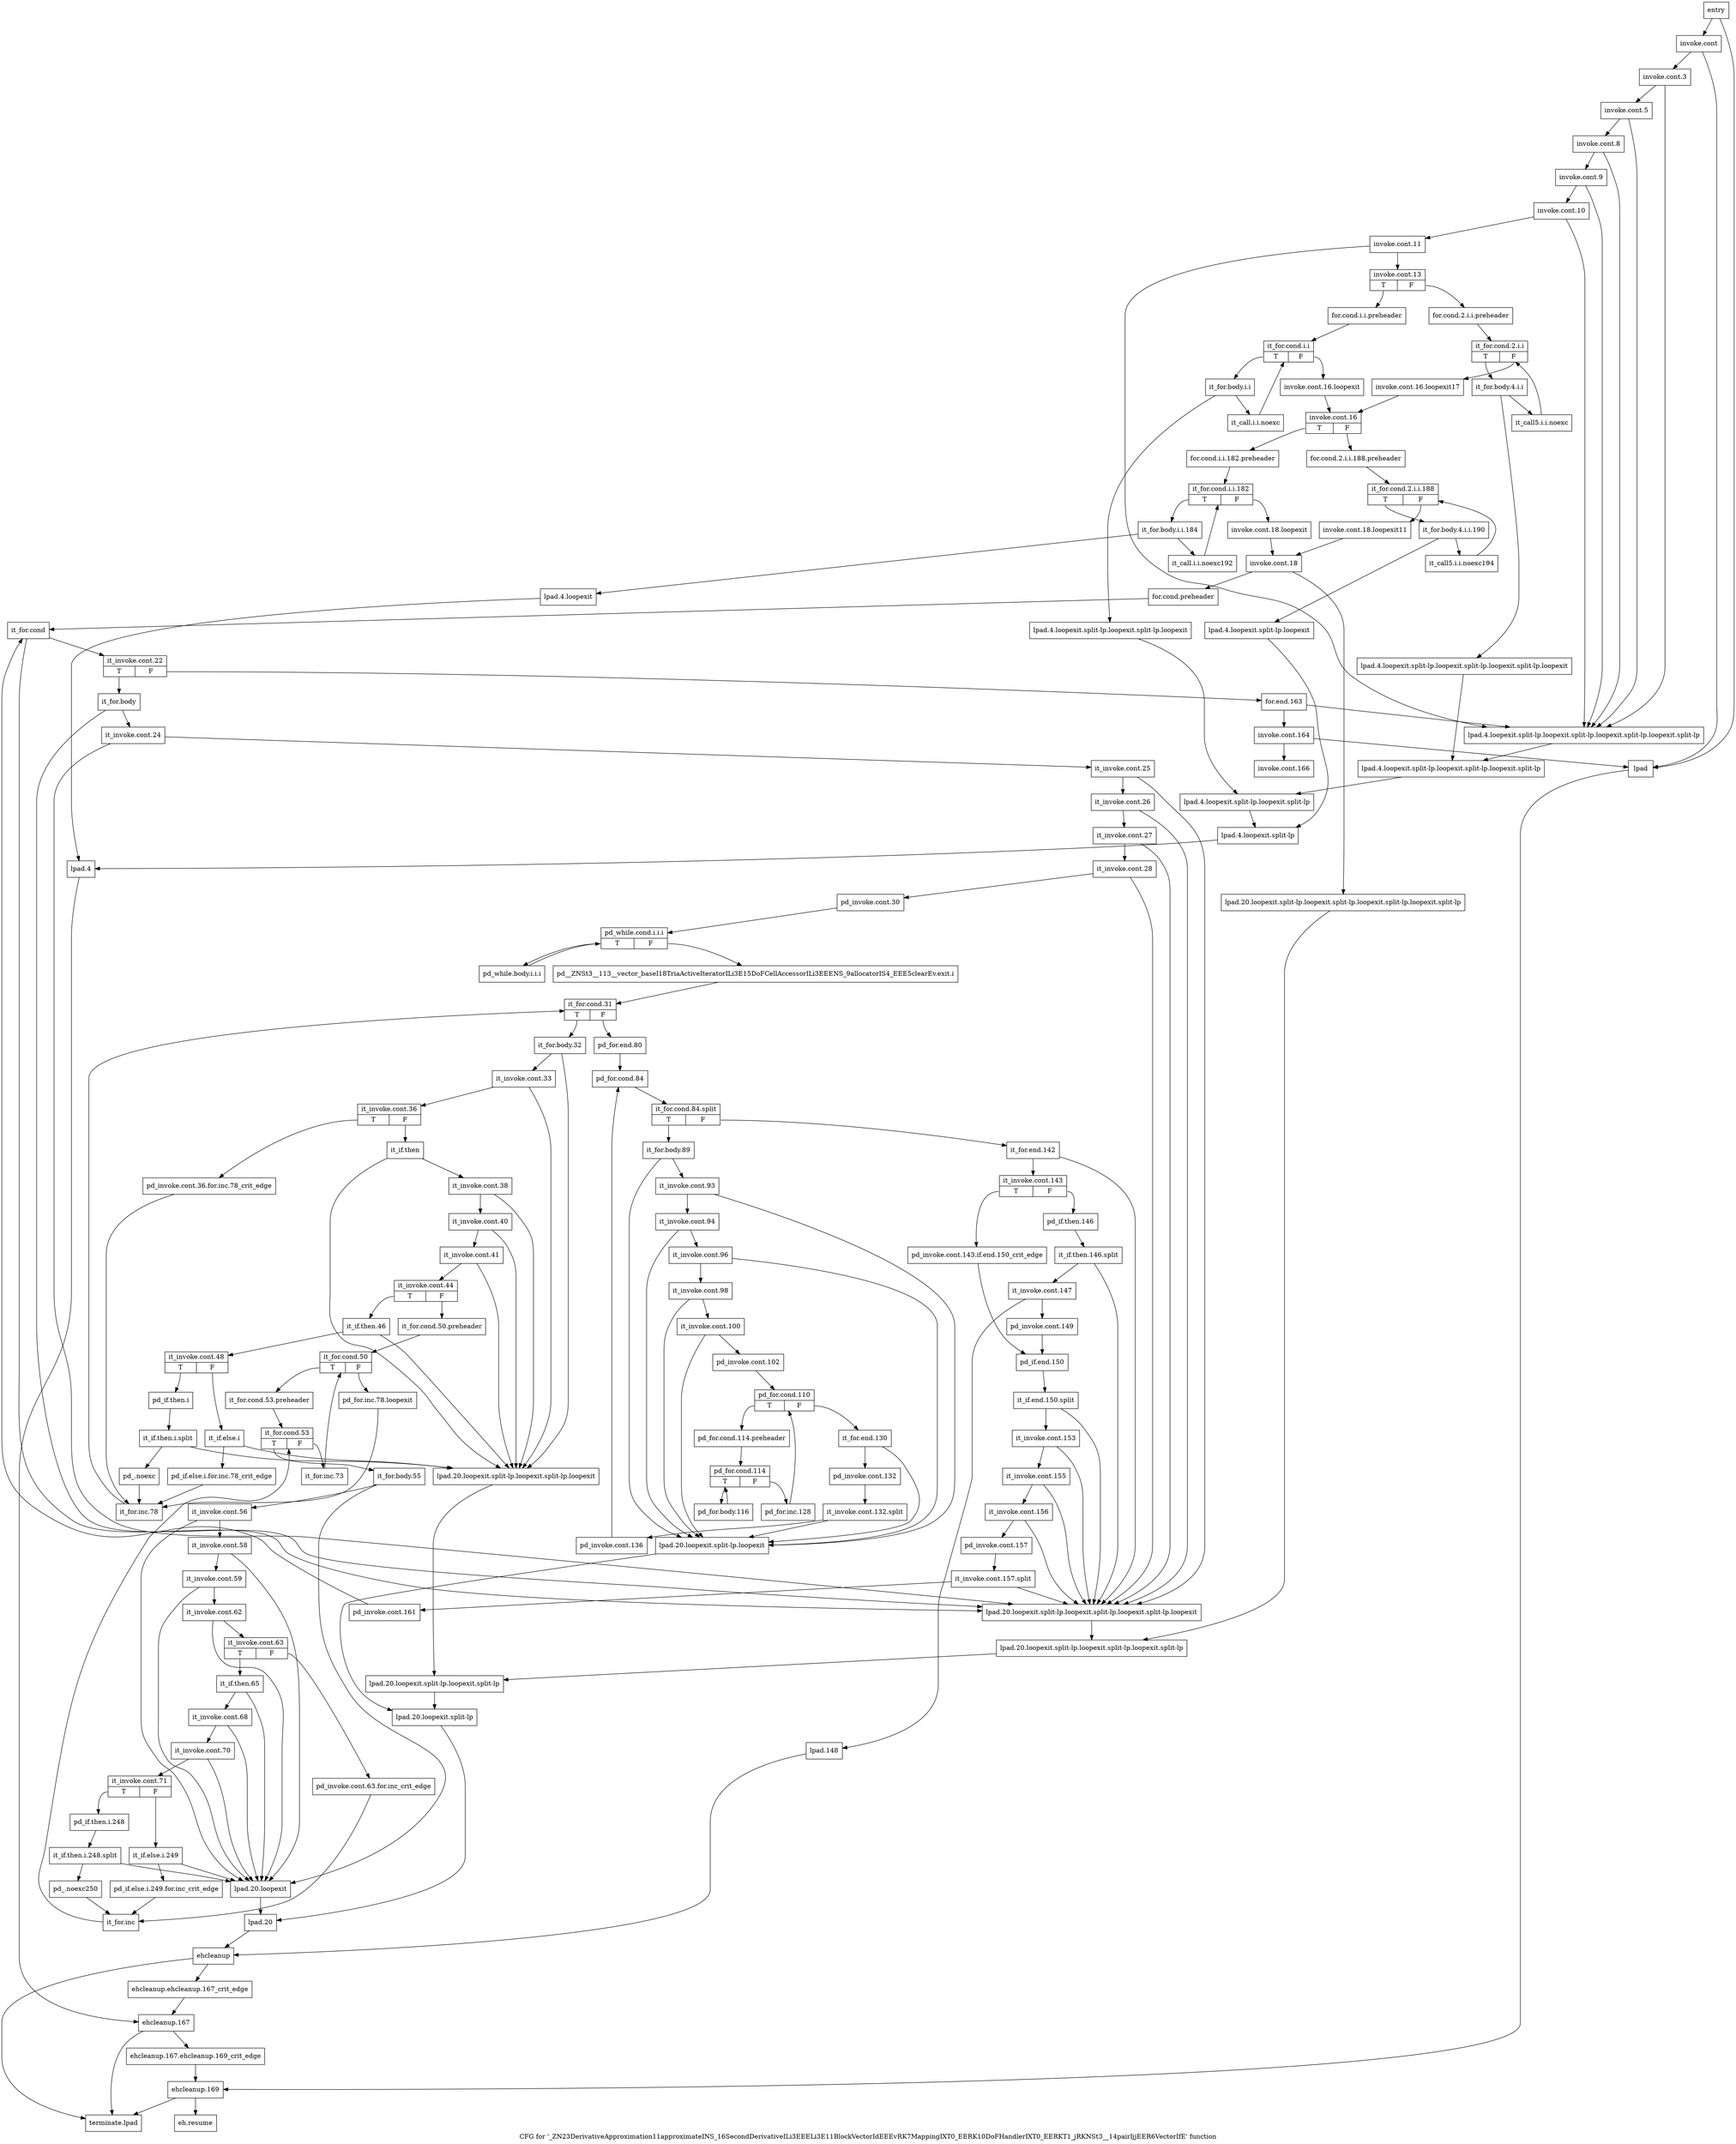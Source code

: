 digraph "CFG for '_ZN23DerivativeApproximation11approximateINS_16SecondDerivativeILi3EEELi3E11BlockVectorIdEEEvRK7MappingIXT0_EERK10DoFHandlerIXT0_EERKT1_jRKNSt3__14pairIjjEER6VectorIfE' function" {
	label="CFG for '_ZN23DerivativeApproximation11approximateINS_16SecondDerivativeILi3EEELi3E11BlockVectorIdEEEvRK7MappingIXT0_EERK10DoFHandlerIXT0_EERKT1_jRKNSt3__14pairIjjEER6VectorIfE' function";

	Node0x3db2040 [shape=record,label="{entry}"];
	Node0x3db2040 -> Node0x3db2090;
	Node0x3db2040 -> Node0x3db3350;
	Node0x3db2090 [shape=record,label="{invoke.cont}"];
	Node0x3db2090 -> Node0x3db20e0;
	Node0x3db2090 -> Node0x3db3350;
	Node0x3db20e0 [shape=record,label="{invoke.cont.3}"];
	Node0x3db20e0 -> Node0x3db2130;
	Node0x3db20e0 -> Node0x3db34e0;
	Node0x3db2130 [shape=record,label="{invoke.cont.5}"];
	Node0x3db2130 -> Node0x3db2180;
	Node0x3db2130 -> Node0x3db34e0;
	Node0x3db2180 [shape=record,label="{invoke.cont.8}"];
	Node0x3db2180 -> Node0x3db21d0;
	Node0x3db2180 -> Node0x3db34e0;
	Node0x3db21d0 [shape=record,label="{invoke.cont.9}"];
	Node0x3db21d0 -> Node0x3db2220;
	Node0x3db21d0 -> Node0x3db34e0;
	Node0x3db2220 [shape=record,label="{invoke.cont.10}"];
	Node0x3db2220 -> Node0x3db2270;
	Node0x3db2220 -> Node0x3db34e0;
	Node0x3db2270 [shape=record,label="{invoke.cont.11}"];
	Node0x3db2270 -> Node0x3db22c0;
	Node0x3db2270 -> Node0x3db34e0;
	Node0x3db22c0 [shape=record,label="{invoke.cont.13|{<s0>T|<s1>F}}"];
	Node0x3db22c0:s0 -> Node0x3db2360;
	Node0x3db22c0:s1 -> Node0x3db2310;
	Node0x3db2310 [shape=record,label="{for.cond.2.i.i.preheader}"];
	Node0x3db2310 -> Node0x3db24a0;
	Node0x3db2360 [shape=record,label="{for.cond.i.i.preheader}"];
	Node0x3db2360 -> Node0x3db23b0;
	Node0x3db23b0 [shape=record,label="{it_for.cond.i.i|{<s0>T|<s1>F}}"];
	Node0x3db23b0:s0 -> Node0x3db2400;
	Node0x3db23b0:s1 -> Node0x3db2590;
	Node0x3db2400 [shape=record,label="{it_for.body.i.i}"];
	Node0x3db2400 -> Node0x3db2450;
	Node0x3db2400 -> Node0x3db3440;
	Node0x3db2450 [shape=record,label="{it_call.i.i.noexc}"];
	Node0x3db2450 -> Node0x3db23b0;
	Node0x3db24a0 [shape=record,label="{it_for.cond.2.i.i|{<s0>T|<s1>F}}"];
	Node0x3db24a0:s0 -> Node0x3db24f0;
	Node0x3db24a0:s1 -> Node0x3db25e0;
	Node0x3db24f0 [shape=record,label="{it_for.body.4.i.i}"];
	Node0x3db24f0 -> Node0x3db2540;
	Node0x3db24f0 -> Node0x3db3490;
	Node0x3db2540 [shape=record,label="{it_call5.i.i.noexc}"];
	Node0x3db2540 -> Node0x3db24a0;
	Node0x3db2590 [shape=record,label="{invoke.cont.16.loopexit}"];
	Node0x3db2590 -> Node0x3db2630;
	Node0x3db25e0 [shape=record,label="{invoke.cont.16.loopexit17}"];
	Node0x3db25e0 -> Node0x3db2630;
	Node0x3db2630 [shape=record,label="{invoke.cont.16|{<s0>T|<s1>F}}"];
	Node0x3db2630:s0 -> Node0x3db26d0;
	Node0x3db2630:s1 -> Node0x3db2680;
	Node0x3db2680 [shape=record,label="{for.cond.2.i.i.188.preheader}"];
	Node0x3db2680 -> Node0x3db2810;
	Node0x3db26d0 [shape=record,label="{for.cond.i.i.182.preheader}"];
	Node0x3db26d0 -> Node0x3db2720;
	Node0x3db2720 [shape=record,label="{it_for.cond.i.i.182|{<s0>T|<s1>F}}"];
	Node0x3db2720:s0 -> Node0x3db2770;
	Node0x3db2720:s1 -> Node0x3db2900;
	Node0x3db2770 [shape=record,label="{it_for.body.i.i.184}"];
	Node0x3db2770 -> Node0x3db27c0;
	Node0x3db2770 -> Node0x3db33a0;
	Node0x3db27c0 [shape=record,label="{it_call.i.i.noexc192}"];
	Node0x3db27c0 -> Node0x3db2720;
	Node0x3db2810 [shape=record,label="{it_for.cond.2.i.i.188|{<s0>T|<s1>F}}"];
	Node0x3db2810:s0 -> Node0x3db2860;
	Node0x3db2810:s1 -> Node0x3db2950;
	Node0x3db2860 [shape=record,label="{it_for.body.4.i.i.190}"];
	Node0x3db2860 -> Node0x3db28b0;
	Node0x3db2860 -> Node0x3db33f0;
	Node0x3db28b0 [shape=record,label="{it_call5.i.i.noexc194}"];
	Node0x3db28b0 -> Node0x3db2810;
	Node0x3db2900 [shape=record,label="{invoke.cont.18.loopexit}"];
	Node0x3db2900 -> Node0x3db29a0;
	Node0x3db2950 [shape=record,label="{invoke.cont.18.loopexit11}"];
	Node0x3db2950 -> Node0x3db29a0;
	Node0x3db29a0 [shape=record,label="{invoke.cont.18}"];
	Node0x3db29a0 -> Node0x3db29f0;
	Node0x3db29a0 -> Node0x3db37b0;
	Node0x3db29f0 [shape=record,label="{for.cond.preheader}"];
	Node0x3db29f0 -> Node0x3db2a40;
	Node0x3db2a40 [shape=record,label="{it_for.cond}"];
	Node0x3db2a40 -> Node0x3db2a90;
	Node0x3db2a40 -> Node0x3db3760;
	Node0x3db2a90 [shape=record,label="{it_invoke.cont.22|{<s0>T|<s1>F}}"];
	Node0x3db2a90:s0 -> Node0x3db2ae0;
	Node0x3db2a90:s1 -> Node0x3db4980;
	Node0x3db2ae0 [shape=record,label="{it_for.body}"];
	Node0x3db2ae0 -> Node0x3db2b30;
	Node0x3db2ae0 -> Node0x3db3760;
	Node0x3db2b30 [shape=record,label="{it_invoke.cont.24}"];
	Node0x3db2b30 -> Node0x3db2b80;
	Node0x3db2b30 -> Node0x3db3760;
	Node0x3db2b80 [shape=record,label="{it_invoke.cont.25}"];
	Node0x3db2b80 -> Node0x3db2bd0;
	Node0x3db2b80 -> Node0x3db3760;
	Node0x3db2bd0 [shape=record,label="{it_invoke.cont.26}"];
	Node0x3db2bd0 -> Node0x3db2c20;
	Node0x3db2bd0 -> Node0x3db3760;
	Node0x3db2c20 [shape=record,label="{it_invoke.cont.27}"];
	Node0x3db2c20 -> Node0x3db2c70;
	Node0x3db2c20 -> Node0x3db3760;
	Node0x3db2c70 [shape=record,label="{it_invoke.cont.28}"];
	Node0x3db2c70 -> Node0x3db2cc0;
	Node0x3db2c70 -> Node0x3db3760;
	Node0x3db2cc0 [shape=record,label="{pd_invoke.cont.30}"];
	Node0x3db2cc0 -> Node0x3db2d10;
	Node0x3db2d10 [shape=record,label="{pd_while.cond.i.i.i|{<s0>T|<s1>F}}"];
	Node0x3db2d10:s0 -> Node0x3db2d60;
	Node0x3db2d10:s1 -> Node0x3db2db0;
	Node0x3db2d60 [shape=record,label="{pd_while.body.i.i.i}"];
	Node0x3db2d60 -> Node0x3db2d10;
	Node0x3db2db0 [shape=record,label="{pd__ZNSt3__113__vector_baseI18TriaActiveIteratorILi3E15DoFCellAccessorILi3EEENS_9allocatorIS4_EEE5clearEv.exit.i}"];
	Node0x3db2db0 -> Node0x3db2e00;
	Node0x3db2e00 [shape=record,label="{it_for.cond.31|{<s0>T|<s1>F}}"];
	Node0x3db2e00:s0 -> Node0x3db2e50;
	Node0x3db2e00:s1 -> Node0x3db4020;
	Node0x3db2e50 [shape=record,label="{it_for.body.32}"];
	Node0x3db2e50 -> Node0x3db2ea0;
	Node0x3db2e50 -> Node0x3db3710;
	Node0x3db2ea0 [shape=record,label="{it_invoke.cont.33}"];
	Node0x3db2ea0 -> Node0x3db2ef0;
	Node0x3db2ea0 -> Node0x3db3710;
	Node0x3db2ef0 [shape=record,label="{it_invoke.cont.36|{<s0>T|<s1>F}}"];
	Node0x3db2ef0:s0 -> Node0x3db2f40;
	Node0x3db2ef0:s1 -> Node0x3db2f90;
	Node0x3db2f40 [shape=record,label="{pd_invoke.cont.36.for.inc.78_crit_edge}"];
	Node0x3db2f40 -> Node0x3db3fd0;
	Node0x3db2f90 [shape=record,label="{it_if.then}"];
	Node0x3db2f90 -> Node0x3db2fe0;
	Node0x3db2f90 -> Node0x3db3710;
	Node0x3db2fe0 [shape=record,label="{it_invoke.cont.38}"];
	Node0x3db2fe0 -> Node0x3db3030;
	Node0x3db2fe0 -> Node0x3db3710;
	Node0x3db3030 [shape=record,label="{it_invoke.cont.40}"];
	Node0x3db3030 -> Node0x3db3080;
	Node0x3db3030 -> Node0x3db3710;
	Node0x3db3080 [shape=record,label="{it_invoke.cont.41}"];
	Node0x3db3080 -> Node0x3db30d0;
	Node0x3db3080 -> Node0x3db3710;
	Node0x3db30d0 [shape=record,label="{it_invoke.cont.44|{<s0>T|<s1>F}}"];
	Node0x3db30d0:s0 -> Node0x3db3170;
	Node0x3db30d0:s1 -> Node0x3db3120;
	Node0x3db3120 [shape=record,label="{it_for.cond.50.preheader}"];
	Node0x3db3120 -> Node0x3db3940;
	Node0x3db3170 [shape=record,label="{it_if.then.46}"];
	Node0x3db3170 -> Node0x3db31c0;
	Node0x3db3170 -> Node0x3db3710;
	Node0x3db31c0 [shape=record,label="{it_invoke.cont.48|{<s0>T|<s1>F}}"];
	Node0x3db31c0:s0 -> Node0x3db3210;
	Node0x3db31c0:s1 -> Node0x3db32b0;
	Node0x3db3210 [shape=record,label="{pd_if.then.i}"];
	Node0x3db3210 -> Node0x9e2dc00;
	Node0x9e2dc00 [shape=record,label="{it_if.then.i.split}"];
	Node0x9e2dc00 -> Node0x3db3260;
	Node0x9e2dc00 -> Node0x3db3710;
	Node0x3db3260 [shape=record,label="{pd_.noexc}"];
	Node0x3db3260 -> Node0x3db3fd0;
	Node0x3db32b0 [shape=record,label="{it_if.else.i}"];
	Node0x3db32b0 -> Node0x3db3300;
	Node0x3db32b0 -> Node0x3db3710;
	Node0x3db3300 [shape=record,label="{pd_if.else.i.for.inc.78_crit_edge}"];
	Node0x3db3300 -> Node0x3db3fd0;
	Node0x3db3350 [shape=record,label="{lpad}"];
	Node0x3db3350 -> Node0x3db4bb0;
	Node0x3db33a0 [shape=record,label="{lpad.4.loopexit}"];
	Node0x3db33a0 -> Node0x3db3620;
	Node0x3db33f0 [shape=record,label="{lpad.4.loopexit.split-lp.loopexit}"];
	Node0x3db33f0 -> Node0x3db35d0;
	Node0x3db3440 [shape=record,label="{lpad.4.loopexit.split-lp.loopexit.split-lp.loopexit}"];
	Node0x3db3440 -> Node0x3db3580;
	Node0x3db3490 [shape=record,label="{lpad.4.loopexit.split-lp.loopexit.split-lp.loopexit.split-lp.loopexit}"];
	Node0x3db3490 -> Node0x3db3530;
	Node0x3db34e0 [shape=record,label="{lpad.4.loopexit.split-lp.loopexit.split-lp.loopexit.split-lp.loopexit.split-lp}"];
	Node0x3db34e0 -> Node0x3db3530;
	Node0x3db3530 [shape=record,label="{lpad.4.loopexit.split-lp.loopexit.split-lp.loopexit.split-lp}"];
	Node0x3db3530 -> Node0x3db3580;
	Node0x3db3580 [shape=record,label="{lpad.4.loopexit.split-lp.loopexit.split-lp}"];
	Node0x3db3580 -> Node0x3db35d0;
	Node0x3db35d0 [shape=record,label="{lpad.4.loopexit.split-lp}"];
	Node0x3db35d0 -> Node0x3db3620;
	Node0x3db3620 [shape=record,label="{lpad.4}"];
	Node0x3db3620 -> Node0x3db4b10;
	Node0x3db3670 [shape=record,label="{lpad.20.loopexit}"];
	Node0x3db3670 -> Node0x3db38f0;
	Node0x3db36c0 [shape=record,label="{lpad.20.loopexit.split-lp.loopexit}"];
	Node0x3db36c0 -> Node0x3db38a0;
	Node0x3db3710 [shape=record,label="{lpad.20.loopexit.split-lp.loopexit.split-lp.loopexit}"];
	Node0x3db3710 -> Node0x3db3850;
	Node0x3db3760 [shape=record,label="{lpad.20.loopexit.split-lp.loopexit.split-lp.loopexit.split-lp.loopexit}"];
	Node0x3db3760 -> Node0x3db3800;
	Node0x3db37b0 [shape=record,label="{lpad.20.loopexit.split-lp.loopexit.split-lp.loopexit.split-lp.loopexit.split-lp}"];
	Node0x3db37b0 -> Node0x3db3800;
	Node0x3db3800 [shape=record,label="{lpad.20.loopexit.split-lp.loopexit.split-lp.loopexit.split-lp}"];
	Node0x3db3800 -> Node0x3db3850;
	Node0x3db3850 [shape=record,label="{lpad.20.loopexit.split-lp.loopexit.split-lp}"];
	Node0x3db3850 -> Node0x3db38a0;
	Node0x3db38a0 [shape=record,label="{lpad.20.loopexit.split-lp}"];
	Node0x3db38a0 -> Node0x3db38f0;
	Node0x3db38f0 [shape=record,label="{lpad.20}"];
	Node0x3db38f0 -> Node0x3db4a70;
	Node0x3db3940 [shape=record,label="{it_for.cond.50|{<s0>T|<s1>F}}"];
	Node0x3db3940:s0 -> Node0x3db3990;
	Node0x3db3940:s1 -> Node0x3db3f80;
	Node0x3db3990 [shape=record,label="{it_for.cond.53.preheader}"];
	Node0x3db3990 -> Node0x3db39e0;
	Node0x3db39e0 [shape=record,label="{it_for.cond.53|{<s0>T|<s1>F}}"];
	Node0x3db39e0:s0 -> Node0x3db3a30;
	Node0x3db39e0:s1 -> Node0x3db3f30;
	Node0x3db3a30 [shape=record,label="{it_for.body.55}"];
	Node0x3db3a30 -> Node0x3db3a80;
	Node0x3db3a30 -> Node0x3db3670;
	Node0x3db3a80 [shape=record,label="{it_invoke.cont.56}"];
	Node0x3db3a80 -> Node0x3db3ad0;
	Node0x3db3a80 -> Node0x3db3670;
	Node0x3db3ad0 [shape=record,label="{it_invoke.cont.58}"];
	Node0x3db3ad0 -> Node0x3db3b20;
	Node0x3db3ad0 -> Node0x3db3670;
	Node0x3db3b20 [shape=record,label="{it_invoke.cont.59}"];
	Node0x3db3b20 -> Node0x3db3b70;
	Node0x3db3b20 -> Node0x3db3670;
	Node0x3db3b70 [shape=record,label="{it_invoke.cont.62}"];
	Node0x3db3b70 -> Node0x3db3bc0;
	Node0x3db3b70 -> Node0x3db3670;
	Node0x3db3bc0 [shape=record,label="{it_invoke.cont.63|{<s0>T|<s1>F}}"];
	Node0x3db3bc0:s0 -> Node0x3db3c60;
	Node0x3db3bc0:s1 -> Node0x3db3c10;
	Node0x3db3c10 [shape=record,label="{pd_invoke.cont.63.for.inc_crit_edge}"];
	Node0x3db3c10 -> Node0x3db3ee0;
	Node0x3db3c60 [shape=record,label="{it_if.then.65}"];
	Node0x3db3c60 -> Node0x3db3cb0;
	Node0x3db3c60 -> Node0x3db3670;
	Node0x3db3cb0 [shape=record,label="{it_invoke.cont.68}"];
	Node0x3db3cb0 -> Node0x3db3d00;
	Node0x3db3cb0 -> Node0x3db3670;
	Node0x3db3d00 [shape=record,label="{it_invoke.cont.70}"];
	Node0x3db3d00 -> Node0x3db3d50;
	Node0x3db3d00 -> Node0x3db3670;
	Node0x3db3d50 [shape=record,label="{it_invoke.cont.71|{<s0>T|<s1>F}}"];
	Node0x3db3d50:s0 -> Node0x3db3da0;
	Node0x3db3d50:s1 -> Node0x3db3e40;
	Node0x3db3da0 [shape=record,label="{pd_if.then.i.248}"];
	Node0x3db3da0 -> Node0x9e43f20;
	Node0x9e43f20 [shape=record,label="{it_if.then.i.248.split}"];
	Node0x9e43f20 -> Node0x3db3df0;
	Node0x9e43f20 -> Node0x3db3670;
	Node0x3db3df0 [shape=record,label="{pd_.noexc250}"];
	Node0x3db3df0 -> Node0x3db3ee0;
	Node0x3db3e40 [shape=record,label="{it_if.else.i.249}"];
	Node0x3db3e40 -> Node0x3db3e90;
	Node0x3db3e40 -> Node0x3db3670;
	Node0x3db3e90 [shape=record,label="{pd_if.else.i.249.for.inc_crit_edge}"];
	Node0x3db3e90 -> Node0x3db3ee0;
	Node0x3db3ee0 [shape=record,label="{it_for.inc}"];
	Node0x3db3ee0 -> Node0x3db39e0;
	Node0x3db3f30 [shape=record,label="{it_for.inc.73}"];
	Node0x3db3f30 -> Node0x3db3940;
	Node0x3db3f80 [shape=record,label="{pd_for.inc.78.loopexit}"];
	Node0x3db3f80 -> Node0x3db3fd0;
	Node0x3db3fd0 [shape=record,label="{it_for.inc.78}"];
	Node0x3db3fd0 -> Node0x3db2e00;
	Node0x3db4020 [shape=record,label="{pd_for.end.80}"];
	Node0x3db4020 -> Node0x3db4070;
	Node0x3db4070 [shape=record,label="{pd_for.cond.84}"];
	Node0x3db4070 -> Node0x9e19d90;
	Node0x9e19d90 [shape=record,label="{it_for.cond.84.split|{<s0>T|<s1>F}}"];
	Node0x9e19d90:s0 -> Node0x3db40c0;
	Node0x9e19d90:s1 -> Node0x3db4570;
	Node0x3db40c0 [shape=record,label="{it_for.body.89}"];
	Node0x3db40c0 -> Node0x3db4110;
	Node0x3db40c0 -> Node0x3db36c0;
	Node0x3db4110 [shape=record,label="{it_invoke.cont.93}"];
	Node0x3db4110 -> Node0x3db4160;
	Node0x3db4110 -> Node0x3db36c0;
	Node0x3db4160 [shape=record,label="{it_invoke.cont.94}"];
	Node0x3db4160 -> Node0x3db41b0;
	Node0x3db4160 -> Node0x3db36c0;
	Node0x3db41b0 [shape=record,label="{it_invoke.cont.96}"];
	Node0x3db41b0 -> Node0x3db4200;
	Node0x3db41b0 -> Node0x3db36c0;
	Node0x3db4200 [shape=record,label="{it_invoke.cont.98}"];
	Node0x3db4200 -> Node0x3db4250;
	Node0x3db4200 -> Node0x3db36c0;
	Node0x3db4250 [shape=record,label="{it_invoke.cont.100}"];
	Node0x3db4250 -> Node0x3db42a0;
	Node0x3db4250 -> Node0x3db36c0;
	Node0x3db42a0 [shape=record,label="{pd_invoke.cont.102}"];
	Node0x3db42a0 -> Node0x3db42f0;
	Node0x3db42f0 [shape=record,label="{pd_for.cond.110|{<s0>T|<s1>F}}"];
	Node0x3db42f0:s0 -> Node0x3db4340;
	Node0x3db42f0:s1 -> Node0x3db4480;
	Node0x3db4340 [shape=record,label="{pd_for.cond.114.preheader}"];
	Node0x3db4340 -> Node0x3db4390;
	Node0x3db4390 [shape=record,label="{pd_for.cond.114|{<s0>T|<s1>F}}"];
	Node0x3db4390:s0 -> Node0x3db43e0;
	Node0x3db4390:s1 -> Node0x3db4430;
	Node0x3db43e0 [shape=record,label="{pd_for.body.116}"];
	Node0x3db43e0 -> Node0x3db4390;
	Node0x3db4430 [shape=record,label="{pd_for.inc.128}"];
	Node0x3db4430 -> Node0x3db42f0;
	Node0x3db4480 [shape=record,label="{it_for.end.130}"];
	Node0x3db4480 -> Node0x3db44d0;
	Node0x3db4480 -> Node0x3db36c0;
	Node0x3db44d0 [shape=record,label="{pd_invoke.cont.132}"];
	Node0x3db44d0 -> Node0x9e43cb0;
	Node0x9e43cb0 [shape=record,label="{it_invoke.cont.132.split}"];
	Node0x9e43cb0 -> Node0x3db4520;
	Node0x9e43cb0 -> Node0x3db36c0;
	Node0x3db4520 [shape=record,label="{pd_invoke.cont.136}"];
	Node0x3db4520 -> Node0x3db4070;
	Node0x3db4570 [shape=record,label="{it_for.end.142}"];
	Node0x3db4570 -> Node0x3db45c0;
	Node0x3db4570 -> Node0x3db3760;
	Node0x3db45c0 [shape=record,label="{it_invoke.cont.143|{<s0>T|<s1>F}}"];
	Node0x3db45c0:s0 -> Node0x3db4610;
	Node0x3db45c0:s1 -> Node0x3db4660;
	Node0x3db4610 [shape=record,label="{pd_invoke.cont.143.if.end.150_crit_edge}"];
	Node0x3db4610 -> Node0x3db47a0;
	Node0x3db4660 [shape=record,label="{pd_if.then.146}"];
	Node0x3db4660 -> Node0x9e43e20;
	Node0x9e43e20 [shape=record,label="{it_if.then.146.split}"];
	Node0x9e43e20 -> Node0x3db46b0;
	Node0x9e43e20 -> Node0x3db3760;
	Node0x3db46b0 [shape=record,label="{it_invoke.cont.147}"];
	Node0x3db46b0 -> Node0x3db4700;
	Node0x3db46b0 -> Node0x3db4750;
	Node0x3db4700 [shape=record,label="{pd_invoke.cont.149}"];
	Node0x3db4700 -> Node0x3db47a0;
	Node0x3db4750 [shape=record,label="{lpad.148}"];
	Node0x3db4750 -> Node0x3db4a70;
	Node0x3db47a0 [shape=record,label="{pd_if.end.150}"];
	Node0x3db47a0 -> Node0x9e43980;
	Node0x9e43980 [shape=record,label="{it_if.end.150.split}"];
	Node0x9e43980 -> Node0x3db47f0;
	Node0x9e43980 -> Node0x3db3760;
	Node0x3db47f0 [shape=record,label="{it_invoke.cont.153}"];
	Node0x3db47f0 -> Node0x3db4840;
	Node0x3db47f0 -> Node0x3db3760;
	Node0x3db4840 [shape=record,label="{it_invoke.cont.155}"];
	Node0x3db4840 -> Node0x3db4890;
	Node0x3db4840 -> Node0x3db3760;
	Node0x3db4890 [shape=record,label="{it_invoke.cont.156}"];
	Node0x3db4890 -> Node0x3db48e0;
	Node0x3db4890 -> Node0x3db3760;
	Node0x3db48e0 [shape=record,label="{pd_invoke.cont.157}"];
	Node0x3db48e0 -> Node0x9e293c0;
	Node0x9e293c0 [shape=record,label="{it_invoke.cont.157.split}"];
	Node0x9e293c0 -> Node0x3db4930;
	Node0x9e293c0 -> Node0x3db3760;
	Node0x3db4930 [shape=record,label="{pd_invoke.cont.161}"];
	Node0x3db4930 -> Node0x3db2a40;
	Node0x3db4980 [shape=record,label="{for.end.163}"];
	Node0x3db4980 -> Node0x3db49d0;
	Node0x3db4980 -> Node0x3db34e0;
	Node0x3db49d0 [shape=record,label="{invoke.cont.164}"];
	Node0x3db49d0 -> Node0x3db4a20;
	Node0x3db49d0 -> Node0x3db3350;
	Node0x3db4a20 [shape=record,label="{invoke.cont.166}"];
	Node0x3db4a70 [shape=record,label="{ehcleanup}"];
	Node0x3db4a70 -> Node0x3db4ac0;
	Node0x3db4a70 -> Node0x3db4c50;
	Node0x3db4ac0 [shape=record,label="{ehcleanup.ehcleanup.167_crit_edge}"];
	Node0x3db4ac0 -> Node0x3db4b10;
	Node0x3db4b10 [shape=record,label="{ehcleanup.167}"];
	Node0x3db4b10 -> Node0x3db4b60;
	Node0x3db4b10 -> Node0x3db4c50;
	Node0x3db4b60 [shape=record,label="{ehcleanup.167.ehcleanup.169_crit_edge}"];
	Node0x3db4b60 -> Node0x3db4bb0;
	Node0x3db4bb0 [shape=record,label="{ehcleanup.169}"];
	Node0x3db4bb0 -> Node0x3db4c00;
	Node0x3db4bb0 -> Node0x3db4c50;
	Node0x3db4c00 [shape=record,label="{eh.resume}"];
	Node0x3db4c50 [shape=record,label="{terminate.lpad}"];
}
